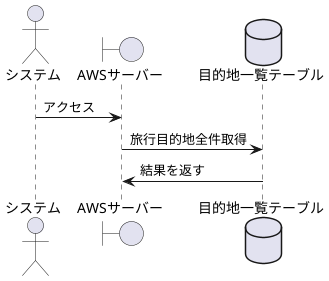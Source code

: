@startuml

actor システム

boundary AWSサーバー

database 目的地一覧テーブル as DB

システム -> AWSサーバー : アクセス
AWSサーバー -> DB : 旅行目的地全件取得
AWSサーバー <- DB : 結果を返す

@enduml